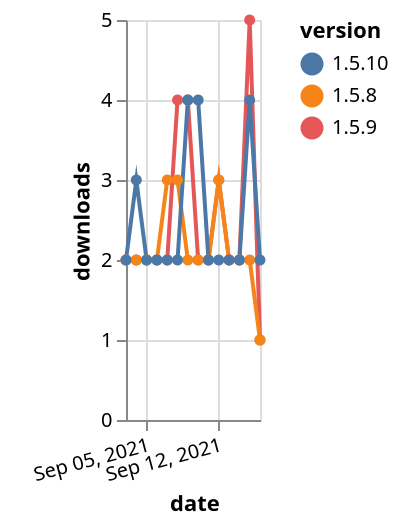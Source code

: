 {"$schema": "https://vega.github.io/schema/vega-lite/v5.json", "description": "A simple bar chart with embedded data.", "data": {"values": [{"date": "2021-09-03", "total": 3264, "delta": 2, "version": "1.5.9"}, {"date": "2021-09-04", "total": 3266, "delta": 2, "version": "1.5.9"}, {"date": "2021-09-05", "total": 3268, "delta": 2, "version": "1.5.9"}, {"date": "2021-09-06", "total": 3270, "delta": 2, "version": "1.5.9"}, {"date": "2021-09-07", "total": 3272, "delta": 2, "version": "1.5.9"}, {"date": "2021-09-08", "total": 3276, "delta": 4, "version": "1.5.9"}, {"date": "2021-09-09", "total": 3280, "delta": 4, "version": "1.5.9"}, {"date": "2021-09-10", "total": 3282, "delta": 2, "version": "1.5.9"}, {"date": "2021-09-11", "total": 3284, "delta": 2, "version": "1.5.9"}, {"date": "2021-09-12", "total": 3287, "delta": 3, "version": "1.5.9"}, {"date": "2021-09-13", "total": 3289, "delta": 2, "version": "1.5.9"}, {"date": "2021-09-14", "total": 3291, "delta": 2, "version": "1.5.9"}, {"date": "2021-09-15", "total": 3296, "delta": 5, "version": "1.5.9"}, {"date": "2021-09-16", "total": 3297, "delta": 1, "version": "1.5.9"}, {"date": "2021-09-03", "total": 2488, "delta": 2, "version": "1.5.8"}, {"date": "2021-09-04", "total": 2490, "delta": 2, "version": "1.5.8"}, {"date": "2021-09-05", "total": 2492, "delta": 2, "version": "1.5.8"}, {"date": "2021-09-06", "total": 2494, "delta": 2, "version": "1.5.8"}, {"date": "2021-09-07", "total": 2497, "delta": 3, "version": "1.5.8"}, {"date": "2021-09-08", "total": 2500, "delta": 3, "version": "1.5.8"}, {"date": "2021-09-09", "total": 2502, "delta": 2, "version": "1.5.8"}, {"date": "2021-09-10", "total": 2504, "delta": 2, "version": "1.5.8"}, {"date": "2021-09-11", "total": 2506, "delta": 2, "version": "1.5.8"}, {"date": "2021-09-12", "total": 2509, "delta": 3, "version": "1.5.8"}, {"date": "2021-09-13", "total": 2511, "delta": 2, "version": "1.5.8"}, {"date": "2021-09-14", "total": 2513, "delta": 2, "version": "1.5.8"}, {"date": "2021-09-15", "total": 2515, "delta": 2, "version": "1.5.8"}, {"date": "2021-09-16", "total": 2516, "delta": 1, "version": "1.5.8"}, {"date": "2021-09-03", "total": 2382, "delta": 2, "version": "1.5.10"}, {"date": "2021-09-04", "total": 2385, "delta": 3, "version": "1.5.10"}, {"date": "2021-09-05", "total": 2387, "delta": 2, "version": "1.5.10"}, {"date": "2021-09-06", "total": 2389, "delta": 2, "version": "1.5.10"}, {"date": "2021-09-07", "total": 2391, "delta": 2, "version": "1.5.10"}, {"date": "2021-09-08", "total": 2393, "delta": 2, "version": "1.5.10"}, {"date": "2021-09-09", "total": 2397, "delta": 4, "version": "1.5.10"}, {"date": "2021-09-10", "total": 2401, "delta": 4, "version": "1.5.10"}, {"date": "2021-09-11", "total": 2403, "delta": 2, "version": "1.5.10"}, {"date": "2021-09-12", "total": 2405, "delta": 2, "version": "1.5.10"}, {"date": "2021-09-13", "total": 2407, "delta": 2, "version": "1.5.10"}, {"date": "2021-09-14", "total": 2409, "delta": 2, "version": "1.5.10"}, {"date": "2021-09-15", "total": 2413, "delta": 4, "version": "1.5.10"}, {"date": "2021-09-16", "total": 2415, "delta": 2, "version": "1.5.10"}]}, "width": "container", "mark": {"type": "line", "point": {"filled": true}}, "encoding": {"x": {"field": "date", "type": "temporal", "timeUnit": "yearmonthdate", "title": "date", "axis": {"labelAngle": -15}}, "y": {"field": "delta", "type": "quantitative", "title": "downloads"}, "color": {"field": "version", "type": "nominal"}, "tooltip": {"field": "delta"}}}